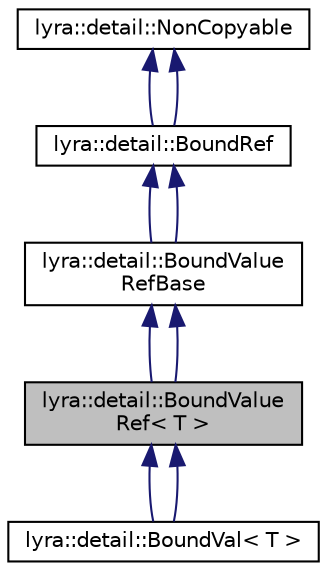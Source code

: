 digraph "lyra::detail::BoundValueRef&lt; T &gt;"
{
 // INTERACTIVE_SVG=YES
 // LATEX_PDF_SIZE
  edge [fontname="Helvetica",fontsize="10",labelfontname="Helvetica",labelfontsize="10"];
  node [fontname="Helvetica",fontsize="10",shape=record];
  Node1 [label="lyra::detail::BoundValue\lRef\< T \>",height=0.2,width=0.4,color="black", fillcolor="grey75", style="filled", fontcolor="black",tooltip=" "];
  Node2 -> Node1 [dir="back",color="midnightblue",fontsize="10",style="solid",fontname="Helvetica"];
  Node2 [label="lyra::detail::BoundValue\lRefBase",height=0.2,width=0.4,color="black", fillcolor="white", style="filled",URL="$structlyra_1_1detail_1_1_bound_value_ref_base.html",tooltip=" "];
  Node3 -> Node2 [dir="back",color="midnightblue",fontsize="10",style="solid",fontname="Helvetica"];
  Node3 [label="lyra::detail::BoundRef",height=0.2,width=0.4,color="black", fillcolor="white", style="filled",URL="$structlyra_1_1detail_1_1_bound_ref.html",tooltip=" "];
  Node4 -> Node3 [dir="back",color="midnightblue",fontsize="10",style="solid",fontname="Helvetica"];
  Node4 [label="lyra::detail::NonCopyable",height=0.2,width=0.4,color="black", fillcolor="white", style="filled",URL="$structlyra_1_1detail_1_1_non_copyable.html",tooltip=" "];
  Node4 -> Node3 [dir="back",color="midnightblue",fontsize="10",style="solid",fontname="Helvetica"];
  Node3 -> Node2 [dir="back",color="midnightblue",fontsize="10",style="solid",fontname="Helvetica"];
  Node2 -> Node1 [dir="back",color="midnightblue",fontsize="10",style="solid",fontname="Helvetica"];
  Node1 -> Node5 [dir="back",color="midnightblue",fontsize="10",style="solid",fontname="Helvetica"];
  Node5 [label="lyra::detail::BoundVal\< T \>",height=0.2,width=0.4,color="black", fillcolor="white", style="filled",URL="$structlyra_1_1detail_1_1_bound_val.html",tooltip=" "];
  Node1 -> Node5 [dir="back",color="midnightblue",fontsize="10",style="solid",fontname="Helvetica"];
}

